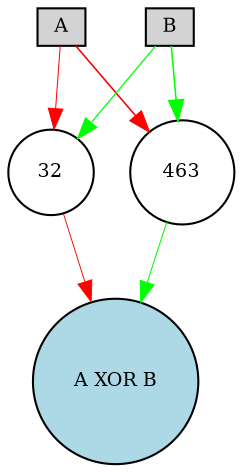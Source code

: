 digraph {
	node [fontsize=9 height=0.2 shape=circle width=0.2]
	A [fillcolor=lightgray shape=box style=filled]
	B [fillcolor=lightgray shape=box style=filled]
	"A XOR B" [fillcolor=lightblue style=filled]
	32 [fillcolor=white style=filled]
	463 [fillcolor=white style=filled]
	B -> 32 [color=green penwidth=0.6033346007346201 style=solid]
	32 -> "A XOR B" [color=red penwidth=0.440713685425836 style=solid]
	A -> 32 [color=red penwidth=0.48162851701645026 style=solid]
	A -> 463 [color=red penwidth=0.7689711375810219 style=solid]
	463 -> "A XOR B" [color=green penwidth=0.5018158954164508 style=solid]
	B -> 463 [color=green penwidth=0.745678704306944 style=solid]
}
